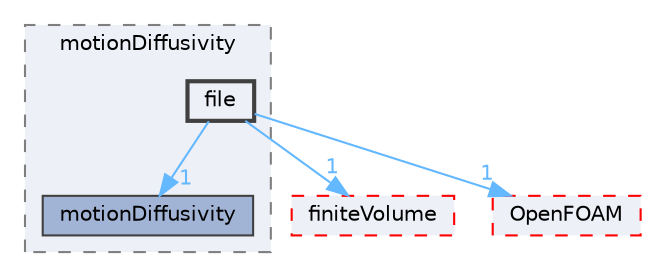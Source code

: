 digraph "src/fvMotionSolver/motionDiffusivity/file"
{
 // LATEX_PDF_SIZE
  bgcolor="transparent";
  edge [fontname=Helvetica,fontsize=10,labelfontname=Helvetica,labelfontsize=10];
  node [fontname=Helvetica,fontsize=10,shape=box,height=0.2,width=0.4];
  compound=true
  subgraph clusterdir_8ab94aa558c9b87721da8bbf3fb9229e {
    graph [ bgcolor="#edf0f7", pencolor="grey50", label="motionDiffusivity", fontname=Helvetica,fontsize=10 style="filled,dashed", URL="dir_8ab94aa558c9b87721da8bbf3fb9229e.html",tooltip=""]
  dir_66e2b341b6af2179306fe41c696b071d [label="motionDiffusivity", fillcolor="#a2b4d6", color="grey25", style="filled", URL="dir_66e2b341b6af2179306fe41c696b071d.html",tooltip=""];
  dir_fac5fa1c1940bead3466f72c5a404f13 [label="file", fillcolor="#edf0f7", color="grey25", style="filled,bold", URL="dir_fac5fa1c1940bead3466f72c5a404f13.html",tooltip=""];
  }
  dir_9bd15774b555cf7259a6fa18f99fe99b [label="finiteVolume", fillcolor="#edf0f7", color="red", style="filled,dashed", URL="dir_9bd15774b555cf7259a6fa18f99fe99b.html",tooltip=""];
  dir_c5473ff19b20e6ec4dfe5c310b3778a8 [label="OpenFOAM", fillcolor="#edf0f7", color="red", style="filled,dashed", URL="dir_c5473ff19b20e6ec4dfe5c310b3778a8.html",tooltip=""];
  dir_fac5fa1c1940bead3466f72c5a404f13->dir_66e2b341b6af2179306fe41c696b071d [headlabel="1", labeldistance=1.5 headhref="dir_001350_002439.html" href="dir_001350_002439.html" color="steelblue1" fontcolor="steelblue1"];
  dir_fac5fa1c1940bead3466f72c5a404f13->dir_9bd15774b555cf7259a6fa18f99fe99b [headlabel="1", labeldistance=1.5 headhref="dir_001350_001387.html" href="dir_001350_001387.html" color="steelblue1" fontcolor="steelblue1"];
  dir_fac5fa1c1940bead3466f72c5a404f13->dir_c5473ff19b20e6ec4dfe5c310b3778a8 [headlabel="1", labeldistance=1.5 headhref="dir_001350_002695.html" href="dir_001350_002695.html" color="steelblue1" fontcolor="steelblue1"];
}
